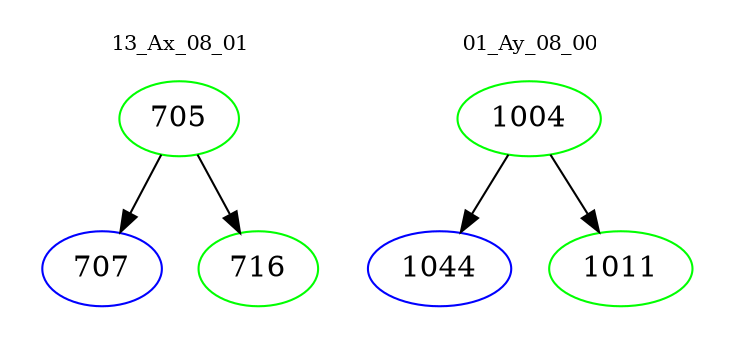 digraph{
subgraph cluster_0 {
color = white
label = "13_Ax_08_01";
fontsize=10;
T0_705 [label="705", color="green"]
T0_705 -> T0_707 [color="black"]
T0_707 [label="707", color="blue"]
T0_705 -> T0_716 [color="black"]
T0_716 [label="716", color="green"]
}
subgraph cluster_1 {
color = white
label = "01_Ay_08_00";
fontsize=10;
T1_1004 [label="1004", color="green"]
T1_1004 -> T1_1044 [color="black"]
T1_1044 [label="1044", color="blue"]
T1_1004 -> T1_1011 [color="black"]
T1_1011 [label="1011", color="green"]
}
}
